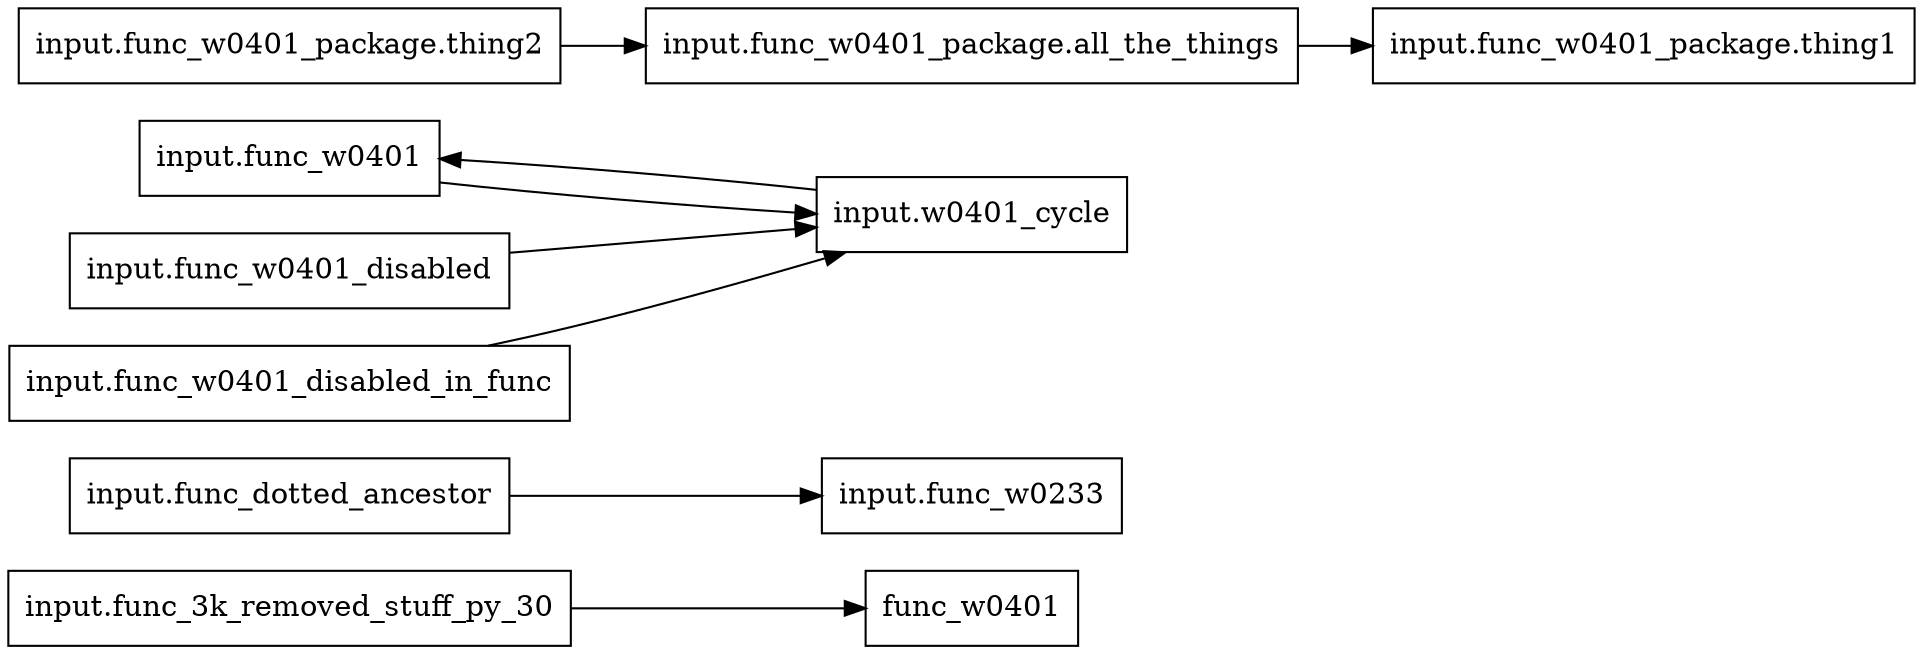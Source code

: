 digraph "ext_import" {
rankdir=LR
charset="utf-8"
URL="." node[shape="box"]
"func_w0401" [];
"input.func_3k_removed_stuff_py_30" [];
"input.func_w0233" [];
"input.func_dotted_ancestor" [];
"input.func_w0401" [];
"input.w0401_cycle" [];
"input.func_w0401_package.all_the_things" [];
"input.func_w0401_package.thing2" [];
"input.func_w0401_package.thing1" [];
"input.w0401_cycle" [];
"input.func_w0401_disabled" [];
"input.func_w0401_disabled_in_func" [];
"input.func_3k_removed_stuff_py_30" -> "func_w0401" [];
"input.func_dotted_ancestor" -> "input.func_w0233" [];
"input.w0401_cycle" -> "input.func_w0401" [];
"input.func_w0401_package.thing2" -> "input.func_w0401_package.all_the_things" [];
"input.func_w0401_package.all_the_things" -> "input.func_w0401_package.thing1" [];
"input.func_w0401_disabled" -> "input.w0401_cycle" [];
"input.func_w0401" -> "input.w0401_cycle" [];
"input.func_w0401_disabled_in_func" -> "input.w0401_cycle" [];
}
